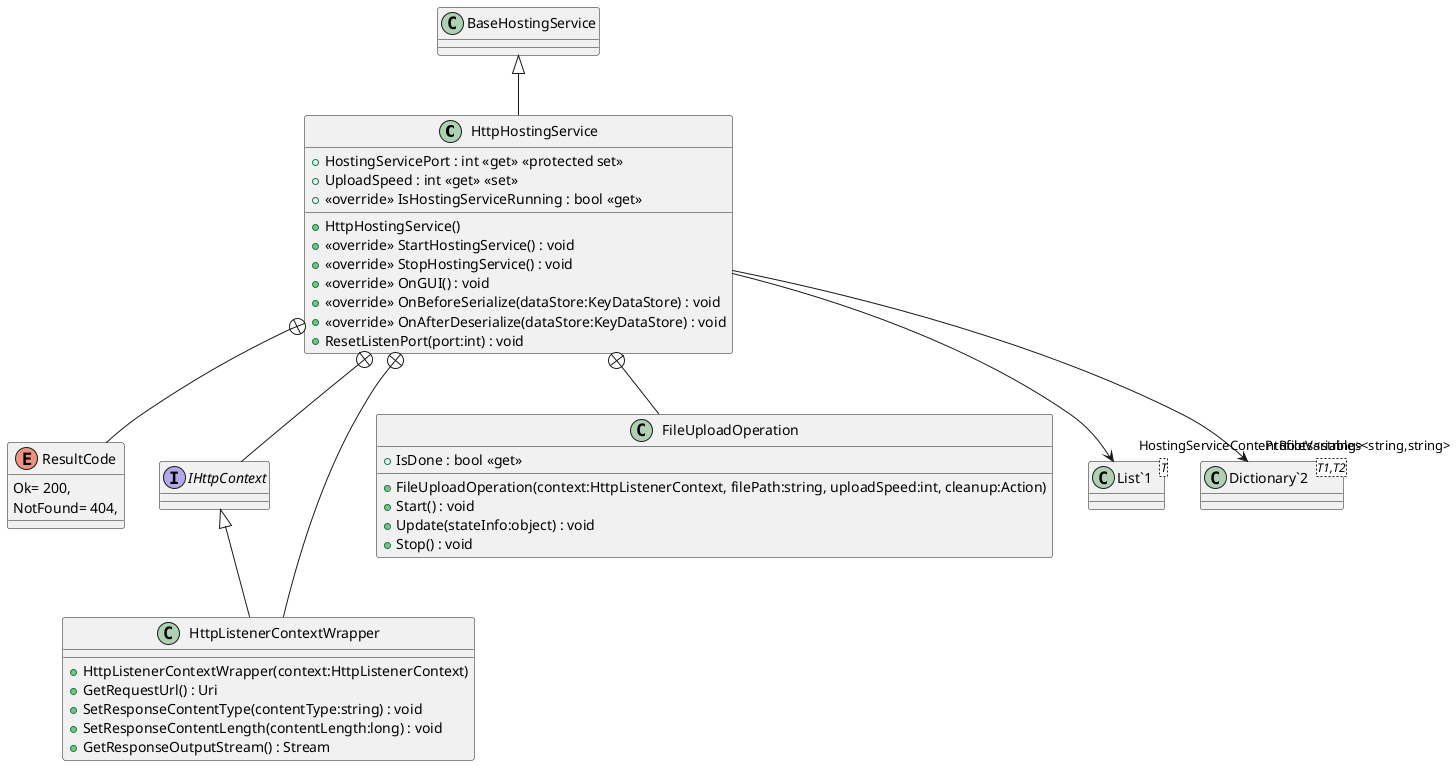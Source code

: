 @startuml
class HttpHostingService {
    + HostingServicePort : int <<get>> <<protected set>>
    + UploadSpeed : int <<get>> <<set>>
    + <<override>> IsHostingServiceRunning : bool <<get>>
    + HttpHostingService()
    + <<override>> StartHostingService() : void
    + <<override>> StopHostingService() : void
    + <<override>> OnGUI() : void
    + <<override>> OnBeforeSerialize(dataStore:KeyDataStore) : void
    + <<override>> OnAfterDeserialize(dataStore:KeyDataStore) : void
    + ResetListenPort(port:int) : void
}
enum ResultCode {
    Ok= 200,
    NotFound= 404,
}
interface IHttpContext {
}
class HttpListenerContextWrapper {
    + HttpListenerContextWrapper(context:HttpListenerContext)
    + GetRequestUrl() : Uri
    + SetResponseContentType(contentType:string) : void
    + SetResponseContentLength(contentLength:long) : void
    + GetResponseOutputStream() : Stream
}
class FileUploadOperation {
    + IsDone : bool <<get>>
    + FileUploadOperation(context:HttpListenerContext, filePath:string, uploadSpeed:int, cleanup:Action)
    + Start() : void
    + Update(stateInfo:object) : void
    + Stop() : void
}
class "List`1"<T> {
}
class "Dictionary`2"<T1,T2> {
}
BaseHostingService <|-- HttpHostingService
HttpHostingService --> "HostingServiceContentRoots<string>" "List`1"
HttpHostingService --> "ProfileVariables<string,string>" "Dictionary`2"
HttpHostingService +-- ResultCode
HttpHostingService +-- IHttpContext
HttpHostingService +-- HttpListenerContextWrapper
IHttpContext <|-- HttpListenerContextWrapper
HttpHostingService +-- FileUploadOperation
@enduml
